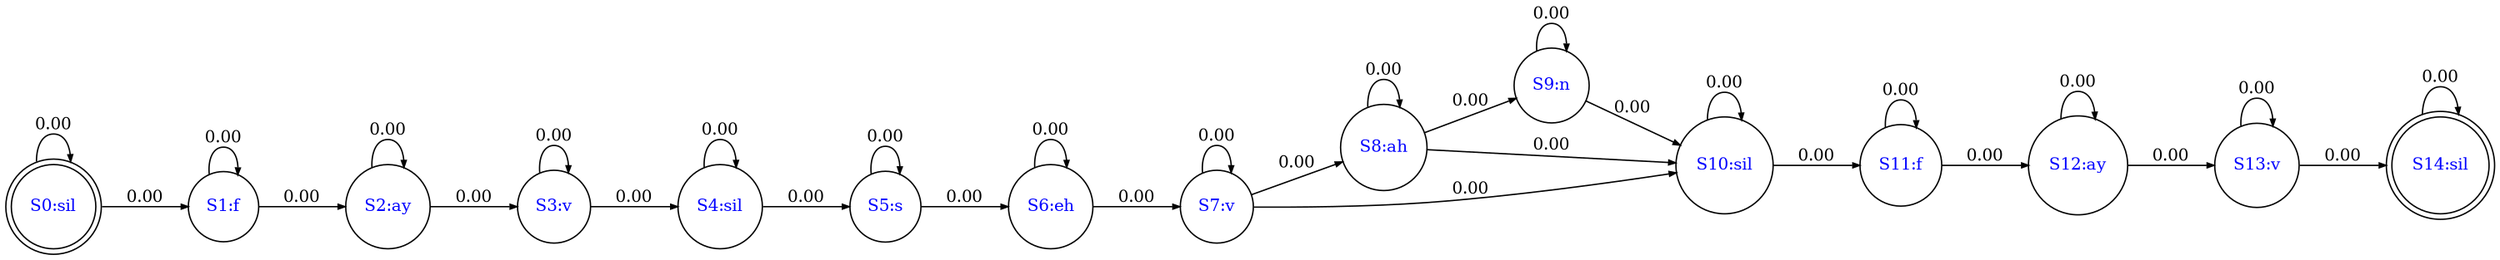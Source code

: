 digraph HMM {
	rank=same rankdir=LR size=20 splines=true
	node [fillcolor=blue fontcolor=blue fontsize=12 group=base shape=circle]
	edge [arrowsize=0.5 fontsize=12]
	S1 [label="S1:f"]
	S2 [label="S2:ay"]
	S3 [label="S3:v"]
	S4 [label="S4:sil"]
	S5 [label="S5:s"]
	S6 [label="S6:eh"]
	S7 [label="S7:v"]
	S8 [label="S8:ah"]
	S9 [label="S9:n"]
	S10 [label="S10:sil"]
	S11 [label="S11:f"]
	S12 [label="S12:ay"]
	S13 [label="S13:v"]
	node [shape=doublecircle]
	S0 [label="S0:sil"]
	S14 [label="S14:sil"]
	S0 -> S0 [label=0.00]
	S0 -> S1 [label=0.00]
	S1 -> S1 [label=0.00]
	S1 -> S2 [label=0.00]
	S2 -> S2 [label=0.00]
	S2 -> S3 [label=0.00]
	S3 -> S3 [label=0.00]
	S3 -> S4 [label=0.00]
	S4 -> S4 [label=0.00]
	S4 -> S5 [label=0.00]
	S5 -> S5 [label=0.00]
	S5 -> S6 [label=0.00]
	S6 -> S6 [label=0.00]
	S6 -> S7 [label=0.00]
	S7 -> S7 [label=0.00]
	S7 -> S8 [label=0.00]
	S7 -> S10 [label=0.00]
	S8 -> S8 [label=0.00]
	S8 -> S9 [label=0.00]
	S8 -> S10 [label=0.00]
	S9 -> S9 [label=0.00]
	S9 -> S10 [label=0.00]
	S10 -> S10 [label=0.00]
	S10 -> S11 [label=0.00]
	S11 -> S11 [label=0.00]
	S11 -> S12 [label=0.00]
	S12 -> S12 [label=0.00]
	S12 -> S13 [label=0.00]
	S13 -> S13 [label=0.00]
	S13 -> S14 [label=0.00]
	S14 -> S14 [label=0.00]
}

